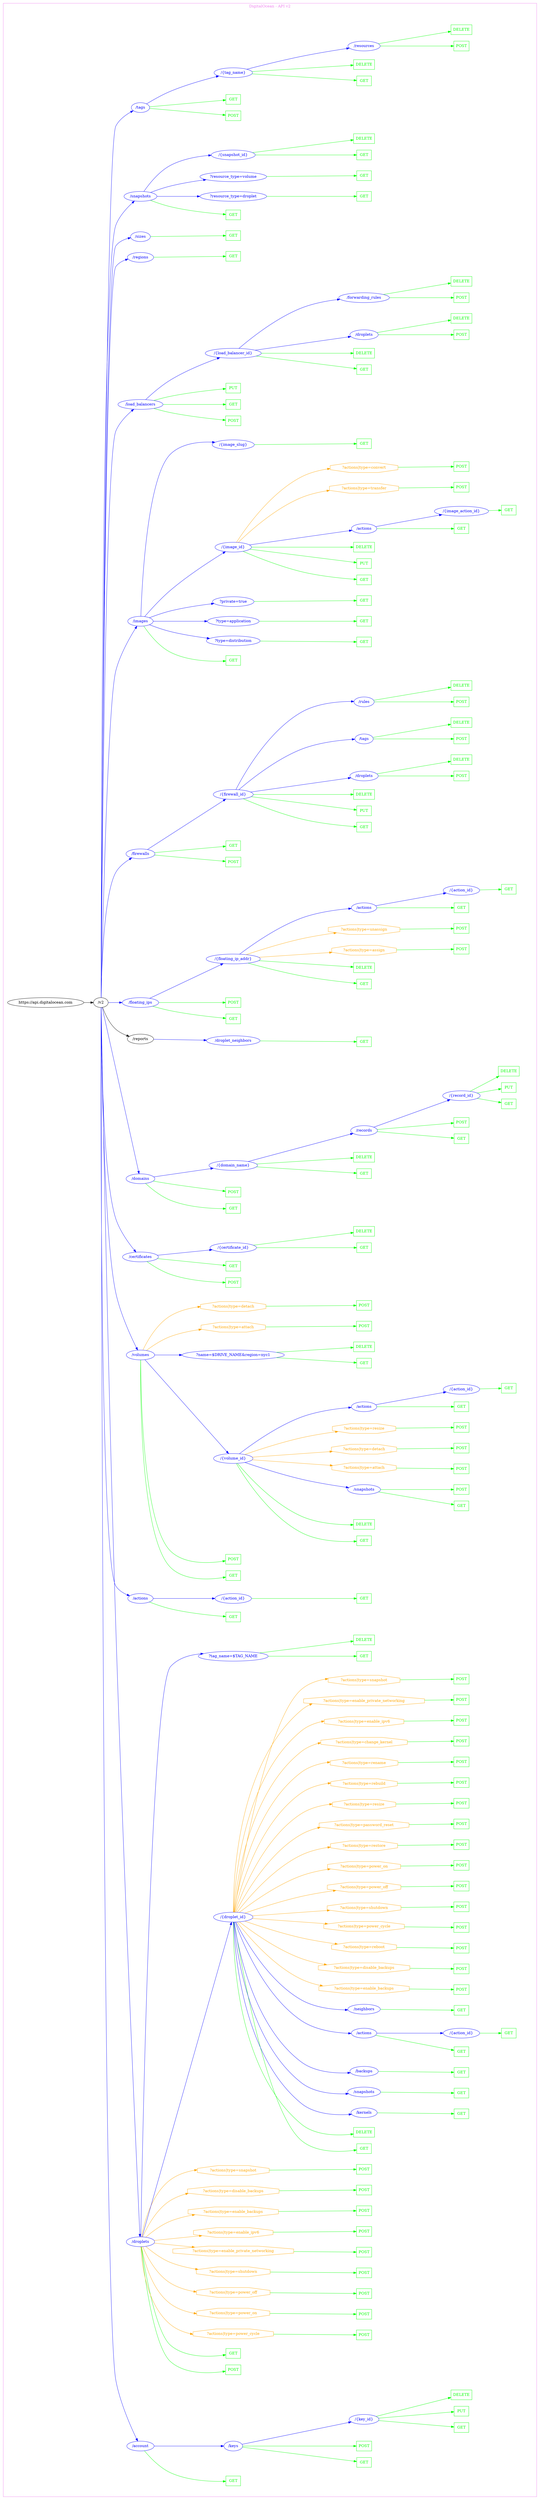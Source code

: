 digraph Cloud_Computing_REST_API {
rankdir="LR";
subgraph cluster_0 {
label="DigitalOcean - API v2"
color=violet
fontcolor=violet
subgraph cluster_1 {
label=""
color=white
fontcolor=white
node1 [label="https://api.digitalocean.com", shape="ellipse", color="black", fontcolor="black"]
node1 -> node2 [color="black", fontcolor="black"]
subgraph cluster_2 {
label=""
color=white
fontcolor=white
node2 [label="/v2", shape="ellipse", color="black", fontcolor="black"]
node2 -> node3 [color="blue", fontcolor="blue"]
subgraph cluster_3 {
label=""
color=white
fontcolor=white
node3 [label="/account", shape="ellipse", color="blue", fontcolor="blue"]
node3 -> node4 [color="green", fontcolor="green"]
subgraph cluster_4 {
label=""
color=white
fontcolor=white
node4 [label="GET", shape="box", color="green", fontcolor="green"]
}
node3 -> node5 [color="blue", fontcolor="blue"]
subgraph cluster_5 {
label=""
color=white
fontcolor=white
node5 [label="/keys", shape="ellipse", color="blue", fontcolor="blue"]
node5 -> node6 [color="green", fontcolor="green"]
subgraph cluster_6 {
label=""
color=white
fontcolor=white
node6 [label="GET", shape="box", color="green", fontcolor="green"]
}
node5 -> node7 [color="green", fontcolor="green"]
subgraph cluster_7 {
label=""
color=white
fontcolor=white
node7 [label="POST", shape="box", color="green", fontcolor="green"]
}
node5 -> node8 [color="blue", fontcolor="blue"]
subgraph cluster_8 {
label=""
color=white
fontcolor=white
node8 [label="/{key_id}", shape="ellipse", color="blue", fontcolor="blue"]
node8 -> node9 [color="green", fontcolor="green"]
subgraph cluster_9 {
label=""
color=white
fontcolor=white
node9 [label="GET", shape="box", color="green", fontcolor="green"]
}
node8 -> node10 [color="green", fontcolor="green"]
subgraph cluster_10 {
label=""
color=white
fontcolor=white
node10 [label="PUT", shape="box", color="green", fontcolor="green"]
}
node8 -> node11 [color="green", fontcolor="green"]
subgraph cluster_11 {
label=""
color=white
fontcolor=white
node11 [label="DELETE", shape="box", color="green", fontcolor="green"]
}
}
}
}
node2 -> node12 [color="blue", fontcolor="blue"]
subgraph cluster_12 {
label=""
color=white
fontcolor=white
node12 [label="/droplets", shape="ellipse", color="blue", fontcolor="blue"]
node12 -> node13 [color="green", fontcolor="green"]
subgraph cluster_13 {
label=""
color=white
fontcolor=white
node13 [label="POST", shape="box", color="green", fontcolor="green"]
}
node12 -> node14 [color="green", fontcolor="green"]
subgraph cluster_14 {
label=""
color=white
fontcolor=white
node14 [label="GET", shape="box", color="green", fontcolor="green"]
}
node12 -> node15 [color="orange", fontcolor="orange"]
subgraph cluster_15 {
label=""
color=white
fontcolor=white
node15 [label="?actions|type=power_cycle", shape="octagon", color="orange", fontcolor="orange"]
node15 -> node16 [color="green", fontcolor="green"]
subgraph cluster_16 {
label=""
color=white
fontcolor=white
node16 [label="POST", shape="box", color="green", fontcolor="green"]
}
}
node12 -> node17 [color="orange", fontcolor="orange"]
subgraph cluster_17 {
label=""
color=white
fontcolor=white
node17 [label="?actions|type=power_on", shape="octagon", color="orange", fontcolor="orange"]
node17 -> node18 [color="green", fontcolor="green"]
subgraph cluster_18 {
label=""
color=white
fontcolor=white
node18 [label="POST", shape="box", color="green", fontcolor="green"]
}
}
node12 -> node19 [color="orange", fontcolor="orange"]
subgraph cluster_19 {
label=""
color=white
fontcolor=white
node19 [label="?actions|type=power_off", shape="octagon", color="orange", fontcolor="orange"]
node19 -> node20 [color="green", fontcolor="green"]
subgraph cluster_20 {
label=""
color=white
fontcolor=white
node20 [label="POST", shape="box", color="green", fontcolor="green"]
}
}
node12 -> node21 [color="orange", fontcolor="orange"]
subgraph cluster_21 {
label=""
color=white
fontcolor=white
node21 [label="?actions|type=shutdown", shape="octagon", color="orange", fontcolor="orange"]
node21 -> node22 [color="green", fontcolor="green"]
subgraph cluster_22 {
label=""
color=white
fontcolor=white
node22 [label="POST", shape="box", color="green", fontcolor="green"]
}
}
node12 -> node23 [color="orange", fontcolor="orange"]
subgraph cluster_23 {
label=""
color=white
fontcolor=white
node23 [label="?actions|type=enable_private_networking", shape="octagon", color="orange", fontcolor="orange"]
node23 -> node24 [color="green", fontcolor="green"]
subgraph cluster_24 {
label=""
color=white
fontcolor=white
node24 [label="POST", shape="box", color="green", fontcolor="green"]
}
}
node12 -> node25 [color="orange", fontcolor="orange"]
subgraph cluster_25 {
label=""
color=white
fontcolor=white
node25 [label="?actions|type=enable_ipv6", shape="octagon", color="orange", fontcolor="orange"]
node25 -> node26 [color="green", fontcolor="green"]
subgraph cluster_26 {
label=""
color=white
fontcolor=white
node26 [label="POST", shape="box", color="green", fontcolor="green"]
}
}
node12 -> node27 [color="orange", fontcolor="orange"]
subgraph cluster_27 {
label=""
color=white
fontcolor=white
node27 [label="?actions|type=enable_backups", shape="octagon", color="orange", fontcolor="orange"]
node27 -> node28 [color="green", fontcolor="green"]
subgraph cluster_28 {
label=""
color=white
fontcolor=white
node28 [label="POST", shape="box", color="green", fontcolor="green"]
}
}
node12 -> node29 [color="orange", fontcolor="orange"]
subgraph cluster_29 {
label=""
color=white
fontcolor=white
node29 [label="?actions|type=disable_backups", shape="octagon", color="orange", fontcolor="orange"]
node29 -> node30 [color="green", fontcolor="green"]
subgraph cluster_30 {
label=""
color=white
fontcolor=white
node30 [label="POST", shape="box", color="green", fontcolor="green"]
}
}
node12 -> node31 [color="orange", fontcolor="orange"]
subgraph cluster_31 {
label=""
color=white
fontcolor=white
node31 [label="?actions|type=snapshot", shape="octagon", color="orange", fontcolor="orange"]
node31 -> node32 [color="green", fontcolor="green"]
subgraph cluster_32 {
label=""
color=white
fontcolor=white
node32 [label="POST", shape="box", color="green", fontcolor="green"]
}
}
node12 -> node33 [color="blue", fontcolor="blue"]
subgraph cluster_33 {
label=""
color=white
fontcolor=white
node33 [label="/{droplet_id}", shape="ellipse", color="blue", fontcolor="blue"]
node33 -> node34 [color="green", fontcolor="green"]
subgraph cluster_34 {
label=""
color=white
fontcolor=white
node34 [label="GET", shape="box", color="green", fontcolor="green"]
}
node33 -> node35 [color="green", fontcolor="green"]
subgraph cluster_35 {
label=""
color=white
fontcolor=white
node35 [label="DELETE", shape="box", color="green", fontcolor="green"]
}
node33 -> node36 [color="blue", fontcolor="blue"]
subgraph cluster_36 {
label=""
color=white
fontcolor=white
node36 [label="/kernels", shape="ellipse", color="blue", fontcolor="blue"]
node36 -> node37 [color="green", fontcolor="green"]
subgraph cluster_37 {
label=""
color=white
fontcolor=white
node37 [label="GET", shape="box", color="green", fontcolor="green"]
}
}
node33 -> node38 [color="blue", fontcolor="blue"]
subgraph cluster_38 {
label=""
color=white
fontcolor=white
node38 [label="/snapshots", shape="ellipse", color="blue", fontcolor="blue"]
node38 -> node39 [color="green", fontcolor="green"]
subgraph cluster_39 {
label=""
color=white
fontcolor=white
node39 [label="GET", shape="box", color="green", fontcolor="green"]
}
}
node33 -> node40 [color="blue", fontcolor="blue"]
subgraph cluster_40 {
label=""
color=white
fontcolor=white
node40 [label="/backups", shape="ellipse", color="blue", fontcolor="blue"]
node40 -> node41 [color="green", fontcolor="green"]
subgraph cluster_41 {
label=""
color=white
fontcolor=white
node41 [label="GET", shape="box", color="green", fontcolor="green"]
}
}
node33 -> node42 [color="blue", fontcolor="blue"]
subgraph cluster_42 {
label=""
color=white
fontcolor=white
node42 [label="/actions", shape="ellipse", color="blue", fontcolor="blue"]
node42 -> node43 [color="green", fontcolor="green"]
subgraph cluster_43 {
label=""
color=white
fontcolor=white
node43 [label="GET", shape="box", color="green", fontcolor="green"]
}
node42 -> node44 [color="blue", fontcolor="blue"]
subgraph cluster_44 {
label=""
color=white
fontcolor=white
node44 [label="/{action_id}", shape="ellipse", color="blue", fontcolor="blue"]
node44 -> node45 [color="green", fontcolor="green"]
subgraph cluster_45 {
label=""
color=white
fontcolor=white
node45 [label="GET", shape="box", color="green", fontcolor="green"]
}
}
}
node33 -> node46 [color="blue", fontcolor="blue"]
subgraph cluster_46 {
label=""
color=white
fontcolor=white
node46 [label="/neighbors", shape="ellipse", color="blue", fontcolor="blue"]
node46 -> node47 [color="green", fontcolor="green"]
subgraph cluster_47 {
label=""
color=white
fontcolor=white
node47 [label="GET", shape="box", color="green", fontcolor="green"]
}
}
node33 -> node48 [color="orange", fontcolor="orange"]
subgraph cluster_48 {
label=""
color=white
fontcolor=white
node48 [label="?actions|type=enable_backups", shape="octagon", color="orange", fontcolor="orange"]
node48 -> node49 [color="green", fontcolor="green"]
subgraph cluster_49 {
label=""
color=white
fontcolor=white
node49 [label="POST", shape="box", color="green", fontcolor="green"]
}
}
node33 -> node50 [color="orange", fontcolor="orange"]
subgraph cluster_50 {
label=""
color=white
fontcolor=white
node50 [label="?actions|type=disable_backups", shape="octagon", color="orange", fontcolor="orange"]
node50 -> node51 [color="green", fontcolor="green"]
subgraph cluster_51 {
label=""
color=white
fontcolor=white
node51 [label="POST", shape="box", color="green", fontcolor="green"]
}
}
node33 -> node52 [color="orange", fontcolor="orange"]
subgraph cluster_52 {
label=""
color=white
fontcolor=white
node52 [label="?actions|type=reboot", shape="octagon", color="orange", fontcolor="orange"]
node52 -> node53 [color="green", fontcolor="green"]
subgraph cluster_53 {
label=""
color=white
fontcolor=white
node53 [label="POST", shape="box", color="green", fontcolor="green"]
}
}
node33 -> node54 [color="orange", fontcolor="orange"]
subgraph cluster_54 {
label=""
color=white
fontcolor=white
node54 [label="?actions|type=power_cycle", shape="octagon", color="orange", fontcolor="orange"]
node54 -> node55 [color="green", fontcolor="green"]
subgraph cluster_55 {
label=""
color=white
fontcolor=white
node55 [label="POST", shape="box", color="green", fontcolor="green"]
}
}
node33 -> node56 [color="orange", fontcolor="orange"]
subgraph cluster_56 {
label=""
color=white
fontcolor=white
node56 [label="?actions|type=shutdown", shape="octagon", color="orange", fontcolor="orange"]
node56 -> node57 [color="green", fontcolor="green"]
subgraph cluster_57 {
label=""
color=white
fontcolor=white
node57 [label="POST", shape="box", color="green", fontcolor="green"]
}
}
node33 -> node58 [color="orange", fontcolor="orange"]
subgraph cluster_58 {
label=""
color=white
fontcolor=white
node58 [label="?actions|type=power_off", shape="octagon", color="orange", fontcolor="orange"]
node58 -> node59 [color="green", fontcolor="green"]
subgraph cluster_59 {
label=""
color=white
fontcolor=white
node59 [label="POST", shape="box", color="green", fontcolor="green"]
}
}
node33 -> node60 [color="orange", fontcolor="orange"]
subgraph cluster_60 {
label=""
color=white
fontcolor=white
node60 [label="?actions|type=power_on", shape="octagon", color="orange", fontcolor="orange"]
node60 -> node61 [color="green", fontcolor="green"]
subgraph cluster_61 {
label=""
color=white
fontcolor=white
node61 [label="POST", shape="box", color="green", fontcolor="green"]
}
}
node33 -> node62 [color="orange", fontcolor="orange"]
subgraph cluster_62 {
label=""
color=white
fontcolor=white
node62 [label="?actions|type=restore", shape="octagon", color="orange", fontcolor="orange"]
node62 -> node63 [color="green", fontcolor="green"]
subgraph cluster_63 {
label=""
color=white
fontcolor=white
node63 [label="POST", shape="box", color="green", fontcolor="green"]
}
}
node33 -> node64 [color="orange", fontcolor="orange"]
subgraph cluster_64 {
label=""
color=white
fontcolor=white
node64 [label="?actions|type=password_reset", shape="octagon", color="orange", fontcolor="orange"]
node64 -> node65 [color="green", fontcolor="green"]
subgraph cluster_65 {
label=""
color=white
fontcolor=white
node65 [label="POST", shape="box", color="green", fontcolor="green"]
}
}
node33 -> node66 [color="orange", fontcolor="orange"]
subgraph cluster_66 {
label=""
color=white
fontcolor=white
node66 [label="?actions|type=resize", shape="octagon", color="orange", fontcolor="orange"]
node66 -> node67 [color="green", fontcolor="green"]
subgraph cluster_67 {
label=""
color=white
fontcolor=white
node67 [label="POST", shape="box", color="green", fontcolor="green"]
}
}
node33 -> node68 [color="orange", fontcolor="orange"]
subgraph cluster_68 {
label=""
color=white
fontcolor=white
node68 [label="?actions|type=rebuild", shape="octagon", color="orange", fontcolor="orange"]
node68 -> node69 [color="green", fontcolor="green"]
subgraph cluster_69 {
label=""
color=white
fontcolor=white
node69 [label="POST", shape="box", color="green", fontcolor="green"]
}
}
node33 -> node70 [color="orange", fontcolor="orange"]
subgraph cluster_70 {
label=""
color=white
fontcolor=white
node70 [label="?actions|type=rename", shape="octagon", color="orange", fontcolor="orange"]
node70 -> node71 [color="green", fontcolor="green"]
subgraph cluster_71 {
label=""
color=white
fontcolor=white
node71 [label="POST", shape="box", color="green", fontcolor="green"]
}
}
node33 -> node72 [color="orange", fontcolor="orange"]
subgraph cluster_72 {
label=""
color=white
fontcolor=white
node72 [label="?actions|type=change_kernel", shape="octagon", color="orange", fontcolor="orange"]
node72 -> node73 [color="green", fontcolor="green"]
subgraph cluster_73 {
label=""
color=white
fontcolor=white
node73 [label="POST", shape="box", color="green", fontcolor="green"]
}
}
node33 -> node74 [color="orange", fontcolor="orange"]
subgraph cluster_74 {
label=""
color=white
fontcolor=white
node74 [label="?actions|type=enable_ipv6", shape="octagon", color="orange", fontcolor="orange"]
node74 -> node75 [color="green", fontcolor="green"]
subgraph cluster_75 {
label=""
color=white
fontcolor=white
node75 [label="POST", shape="box", color="green", fontcolor="green"]
}
}
node33 -> node76 [color="orange", fontcolor="orange"]
subgraph cluster_76 {
label=""
color=white
fontcolor=white
node76 [label="?actions|type=enable_private_networking", shape="octagon", color="orange", fontcolor="orange"]
node76 -> node77 [color="green", fontcolor="green"]
subgraph cluster_77 {
label=""
color=white
fontcolor=white
node77 [label="POST", shape="box", color="green", fontcolor="green"]
}
}
node33 -> node78 [color="orange", fontcolor="orange"]
subgraph cluster_78 {
label=""
color=white
fontcolor=white
node78 [label="?actions|type=snapshot", shape="octagon", color="orange", fontcolor="orange"]
node78 -> node79 [color="green", fontcolor="green"]
subgraph cluster_79 {
label=""
color=white
fontcolor=white
node79 [label="POST", shape="box", color="green", fontcolor="green"]
}
}
}
node12 -> node80 [color="blue", fontcolor="blue"]
subgraph cluster_80 {
label=""
color=white
fontcolor=white
node80 [label="?tag_name=$TAG_NAME", shape="ellipse", color="blue", fontcolor="blue"]
node80 -> node81 [color="green", fontcolor="green"]
subgraph cluster_81 {
label=""
color=white
fontcolor=white
node81 [label="GET", shape="box", color="green", fontcolor="green"]
}
node80 -> node82 [color="green", fontcolor="green"]
subgraph cluster_82 {
label=""
color=white
fontcolor=white
node82 [label="DELETE", shape="box", color="green", fontcolor="green"]
}
}
}
node2 -> node83 [color="blue", fontcolor="blue"]
subgraph cluster_83 {
label=""
color=white
fontcolor=white
node83 [label="/actions", shape="ellipse", color="blue", fontcolor="blue"]
node83 -> node84 [color="green", fontcolor="green"]
subgraph cluster_84 {
label=""
color=white
fontcolor=white
node84 [label="GET", shape="box", color="green", fontcolor="green"]
}
node83 -> node85 [color="blue", fontcolor="blue"]
subgraph cluster_85 {
label=""
color=white
fontcolor=white
node85 [label="/{action_id}", shape="ellipse", color="blue", fontcolor="blue"]
node85 -> node86 [color="green", fontcolor="green"]
subgraph cluster_86 {
label=""
color=white
fontcolor=white
node86 [label="GET", shape="box", color="green", fontcolor="green"]
}
}
}
node2 -> node87 [color="blue", fontcolor="blue"]
subgraph cluster_87 {
label=""
color=white
fontcolor=white
node87 [label="/volumes", shape="ellipse", color="blue", fontcolor="blue"]
node87 -> node88 [color="green", fontcolor="green"]
subgraph cluster_88 {
label=""
color=white
fontcolor=white
node88 [label="GET", shape="box", color="green", fontcolor="green"]
}
node87 -> node89 [color="green", fontcolor="green"]
subgraph cluster_89 {
label=""
color=white
fontcolor=white
node89 [label="POST", shape="box", color="green", fontcolor="green"]
}
node87 -> node90 [color="blue", fontcolor="blue"]
subgraph cluster_90 {
label=""
color=white
fontcolor=white
node90 [label="/{volume_id}", shape="ellipse", color="blue", fontcolor="blue"]
node90 -> node91 [color="green", fontcolor="green"]
subgraph cluster_91 {
label=""
color=white
fontcolor=white
node91 [label="GET", shape="box", color="green", fontcolor="green"]
}
node90 -> node92 [color="green", fontcolor="green"]
subgraph cluster_92 {
label=""
color=white
fontcolor=white
node92 [label="DELETE", shape="box", color="green", fontcolor="green"]
}
node90 -> node93 [color="blue", fontcolor="blue"]
subgraph cluster_93 {
label=""
color=white
fontcolor=white
node93 [label="/snapshots", shape="ellipse", color="blue", fontcolor="blue"]
node93 -> node94 [color="green", fontcolor="green"]
subgraph cluster_94 {
label=""
color=white
fontcolor=white
node94 [label="GET", shape="box", color="green", fontcolor="green"]
}
node93 -> node95 [color="green", fontcolor="green"]
subgraph cluster_95 {
label=""
color=white
fontcolor=white
node95 [label="POST", shape="box", color="green", fontcolor="green"]
}
}
node90 -> node96 [color="orange", fontcolor="orange"]
subgraph cluster_96 {
label=""
color=white
fontcolor=white
node96 [label="?actions|type=attach", shape="octagon", color="orange", fontcolor="orange"]
node96 -> node97 [color="green", fontcolor="green"]
subgraph cluster_97 {
label=""
color=white
fontcolor=white
node97 [label="POST", shape="box", color="green", fontcolor="green"]
}
}
node90 -> node98 [color="orange", fontcolor="orange"]
subgraph cluster_98 {
label=""
color=white
fontcolor=white
node98 [label="?actions|type=detach", shape="octagon", color="orange", fontcolor="orange"]
node98 -> node99 [color="green", fontcolor="green"]
subgraph cluster_99 {
label=""
color=white
fontcolor=white
node99 [label="POST", shape="box", color="green", fontcolor="green"]
}
}
node90 -> node100 [color="orange", fontcolor="orange"]
subgraph cluster_100 {
label=""
color=white
fontcolor=white
node100 [label="?actions|type=resize", shape="octagon", color="orange", fontcolor="orange"]
node100 -> node101 [color="green", fontcolor="green"]
subgraph cluster_101 {
label=""
color=white
fontcolor=white
node101 [label="POST", shape="box", color="green", fontcolor="green"]
}
}
node90 -> node102 [color="blue", fontcolor="blue"]
subgraph cluster_102 {
label=""
color=white
fontcolor=white
node102 [label="/actions", shape="ellipse", color="blue", fontcolor="blue"]
node102 -> node103 [color="green", fontcolor="green"]
subgraph cluster_103 {
label=""
color=white
fontcolor=white
node103 [label="GET", shape="box", color="green", fontcolor="green"]
}
node102 -> node104 [color="blue", fontcolor="blue"]
subgraph cluster_104 {
label=""
color=white
fontcolor=white
node104 [label="/{action_id}", shape="ellipse", color="blue", fontcolor="blue"]
node104 -> node105 [color="green", fontcolor="green"]
subgraph cluster_105 {
label=""
color=white
fontcolor=white
node105 [label="GET", shape="box", color="green", fontcolor="green"]
}
}
}
}
node87 -> node106 [color="blue", fontcolor="blue"]
subgraph cluster_106 {
label=""
color=white
fontcolor=white
node106 [label="?name=$DRIVE_NAME&region=nyc1", shape="ellipse", color="blue", fontcolor="blue"]
node106 -> node107 [color="green", fontcolor="green"]
subgraph cluster_107 {
label=""
color=white
fontcolor=white
node107 [label="GET", shape="box", color="green", fontcolor="green"]
}
node106 -> node108 [color="green", fontcolor="green"]
subgraph cluster_108 {
label=""
color=white
fontcolor=white
node108 [label="DELETE", shape="box", color="green", fontcolor="green"]
}
}
node87 -> node109 [color="orange", fontcolor="orange"]
subgraph cluster_109 {
label=""
color=white
fontcolor=white
node109 [label="?actions|type=attach", shape="octagon", color="orange", fontcolor="orange"]
node109 -> node110 [color="green", fontcolor="green"]
subgraph cluster_110 {
label=""
color=white
fontcolor=white
node110 [label="POST", shape="box", color="green", fontcolor="green"]
}
}
node87 -> node111 [color="orange", fontcolor="orange"]
subgraph cluster_111 {
label=""
color=white
fontcolor=white
node111 [label="?actions|type=detach", shape="octagon", color="orange", fontcolor="orange"]
node111 -> node112 [color="green", fontcolor="green"]
subgraph cluster_112 {
label=""
color=white
fontcolor=white
node112 [label="POST", shape="box", color="green", fontcolor="green"]
}
}
}
node2 -> node113 [color="blue", fontcolor="blue"]
subgraph cluster_113 {
label=""
color=white
fontcolor=white
node113 [label="/certificates", shape="ellipse", color="blue", fontcolor="blue"]
node113 -> node114 [color="green", fontcolor="green"]
subgraph cluster_114 {
label=""
color=white
fontcolor=white
node114 [label="POST", shape="box", color="green", fontcolor="green"]
}
node113 -> node115 [color="green", fontcolor="green"]
subgraph cluster_115 {
label=""
color=white
fontcolor=white
node115 [label="GET", shape="box", color="green", fontcolor="green"]
}
node113 -> node116 [color="blue", fontcolor="blue"]
subgraph cluster_116 {
label=""
color=white
fontcolor=white
node116 [label="/{certificate_id}", shape="ellipse", color="blue", fontcolor="blue"]
node116 -> node117 [color="green", fontcolor="green"]
subgraph cluster_117 {
label=""
color=white
fontcolor=white
node117 [label="GET", shape="box", color="green", fontcolor="green"]
}
node116 -> node118 [color="green", fontcolor="green"]
subgraph cluster_118 {
label=""
color=white
fontcolor=white
node118 [label="DELETE", shape="box", color="green", fontcolor="green"]
}
}
}
node2 -> node119 [color="blue", fontcolor="blue"]
subgraph cluster_119 {
label=""
color=white
fontcolor=white
node119 [label="/domains", shape="ellipse", color="blue", fontcolor="blue"]
node119 -> node120 [color="green", fontcolor="green"]
subgraph cluster_120 {
label=""
color=white
fontcolor=white
node120 [label="GET", shape="box", color="green", fontcolor="green"]
}
node119 -> node121 [color="green", fontcolor="green"]
subgraph cluster_121 {
label=""
color=white
fontcolor=white
node121 [label="POST", shape="box", color="green", fontcolor="green"]
}
node119 -> node122 [color="blue", fontcolor="blue"]
subgraph cluster_122 {
label=""
color=white
fontcolor=white
node122 [label="/{domain_name}", shape="ellipse", color="blue", fontcolor="blue"]
node122 -> node123 [color="green", fontcolor="green"]
subgraph cluster_123 {
label=""
color=white
fontcolor=white
node123 [label="GET", shape="box", color="green", fontcolor="green"]
}
node122 -> node124 [color="green", fontcolor="green"]
subgraph cluster_124 {
label=""
color=white
fontcolor=white
node124 [label="DELETE", shape="box", color="green", fontcolor="green"]
}
node122 -> node125 [color="blue", fontcolor="blue"]
subgraph cluster_125 {
label=""
color=white
fontcolor=white
node125 [label="/records", shape="ellipse", color="blue", fontcolor="blue"]
node125 -> node126 [color="green", fontcolor="green"]
subgraph cluster_126 {
label=""
color=white
fontcolor=white
node126 [label="GET", shape="box", color="green", fontcolor="green"]
}
node125 -> node127 [color="green", fontcolor="green"]
subgraph cluster_127 {
label=""
color=white
fontcolor=white
node127 [label="POST", shape="box", color="green", fontcolor="green"]
}
node125 -> node128 [color="blue", fontcolor="blue"]
subgraph cluster_128 {
label=""
color=white
fontcolor=white
node128 [label="/{record_id}", shape="ellipse", color="blue", fontcolor="blue"]
node128 -> node129 [color="green", fontcolor="green"]
subgraph cluster_129 {
label=""
color=white
fontcolor=white
node129 [label="GET", shape="box", color="green", fontcolor="green"]
}
node128 -> node130 [color="green", fontcolor="green"]
subgraph cluster_130 {
label=""
color=white
fontcolor=white
node130 [label="PUT", shape="box", color="green", fontcolor="green"]
}
node128 -> node131 [color="green", fontcolor="green"]
subgraph cluster_131 {
label=""
color=white
fontcolor=white
node131 [label="DELETE", shape="box", color="green", fontcolor="green"]
}
}
}
}
}
node2 -> node132 [color="black", fontcolor="black"]
subgraph cluster_132 {
label=""
color=white
fontcolor=white
node132 [label="/reports", shape="ellipse", color="black", fontcolor="black"]
node132 -> node133 [color="blue", fontcolor="blue"]
subgraph cluster_133 {
label=""
color=white
fontcolor=white
node133 [label="/droplet_neighbors", shape="ellipse", color="blue", fontcolor="blue"]
node133 -> node134 [color="green", fontcolor="green"]
subgraph cluster_134 {
label=""
color=white
fontcolor=white
node134 [label="GET", shape="box", color="green", fontcolor="green"]
}
}
}
node2 -> node135 [color="blue", fontcolor="blue"]
subgraph cluster_135 {
label=""
color=white
fontcolor=white
node135 [label="/floating_ips", shape="ellipse", color="blue", fontcolor="blue"]
node135 -> node136 [color="green", fontcolor="green"]
subgraph cluster_136 {
label=""
color=white
fontcolor=white
node136 [label="GET", shape="box", color="green", fontcolor="green"]
}
node135 -> node137 [color="green", fontcolor="green"]
subgraph cluster_137 {
label=""
color=white
fontcolor=white
node137 [label="POST", shape="box", color="green", fontcolor="green"]
}
node135 -> node138 [color="blue", fontcolor="blue"]
subgraph cluster_138 {
label=""
color=white
fontcolor=white
node138 [label="/{floating_ip_addr}", shape="ellipse", color="blue", fontcolor="blue"]
node138 -> node139 [color="green", fontcolor="green"]
subgraph cluster_139 {
label=""
color=white
fontcolor=white
node139 [label="GET", shape="box", color="green", fontcolor="green"]
}
node138 -> node140 [color="green", fontcolor="green"]
subgraph cluster_140 {
label=""
color=white
fontcolor=white
node140 [label="DELETE", shape="box", color="green", fontcolor="green"]
}
node138 -> node141 [color="orange", fontcolor="orange"]
subgraph cluster_141 {
label=""
color=white
fontcolor=white
node141 [label="?actions|type=assign", shape="octagon", color="orange", fontcolor="orange"]
node141 -> node142 [color="green", fontcolor="green"]
subgraph cluster_142 {
label=""
color=white
fontcolor=white
node142 [label="POST", shape="box", color="green", fontcolor="green"]
}
}
node138 -> node143 [color="orange", fontcolor="orange"]
subgraph cluster_143 {
label=""
color=white
fontcolor=white
node143 [label="?actions|type=unassign", shape="octagon", color="orange", fontcolor="orange"]
node143 -> node144 [color="green", fontcolor="green"]
subgraph cluster_144 {
label=""
color=white
fontcolor=white
node144 [label="POST", shape="box", color="green", fontcolor="green"]
}
}
node138 -> node145 [color="blue", fontcolor="blue"]
subgraph cluster_145 {
label=""
color=white
fontcolor=white
node145 [label="/actions", shape="ellipse", color="blue", fontcolor="blue"]
node145 -> node146 [color="green", fontcolor="green"]
subgraph cluster_146 {
label=""
color=white
fontcolor=white
node146 [label="GET", shape="box", color="green", fontcolor="green"]
}
node145 -> node147 [color="blue", fontcolor="blue"]
subgraph cluster_147 {
label=""
color=white
fontcolor=white
node147 [label="/{action_id}", shape="ellipse", color="blue", fontcolor="blue"]
node147 -> node148 [color="green", fontcolor="green"]
subgraph cluster_148 {
label=""
color=white
fontcolor=white
node148 [label="GET", shape="box", color="green", fontcolor="green"]
}
}
}
}
}
node2 -> node149 [color="blue", fontcolor="blue"]
subgraph cluster_149 {
label=""
color=white
fontcolor=white
node149 [label="/firewalls", shape="ellipse", color="blue", fontcolor="blue"]
node149 -> node150 [color="green", fontcolor="green"]
subgraph cluster_150 {
label=""
color=white
fontcolor=white
node150 [label="POST", shape="box", color="green", fontcolor="green"]
}
node149 -> node151 [color="green", fontcolor="green"]
subgraph cluster_151 {
label=""
color=white
fontcolor=white
node151 [label="GET", shape="box", color="green", fontcolor="green"]
}
node149 -> node152 [color="blue", fontcolor="blue"]
subgraph cluster_152 {
label=""
color=white
fontcolor=white
node152 [label="/{firewall_id}", shape="ellipse", color="blue", fontcolor="blue"]
node152 -> node153 [color="green", fontcolor="green"]
subgraph cluster_153 {
label=""
color=white
fontcolor=white
node153 [label="GET", shape="box", color="green", fontcolor="green"]
}
node152 -> node154 [color="green", fontcolor="green"]
subgraph cluster_154 {
label=""
color=white
fontcolor=white
node154 [label="PUT", shape="box", color="green", fontcolor="green"]
}
node152 -> node155 [color="green", fontcolor="green"]
subgraph cluster_155 {
label=""
color=white
fontcolor=white
node155 [label="DELETE", shape="box", color="green", fontcolor="green"]
}
node152 -> node156 [color="blue", fontcolor="blue"]
subgraph cluster_156 {
label=""
color=white
fontcolor=white
node156 [label="/droplets", shape="ellipse", color="blue", fontcolor="blue"]
node156 -> node157 [color="green", fontcolor="green"]
subgraph cluster_157 {
label=""
color=white
fontcolor=white
node157 [label="POST", shape="box", color="green", fontcolor="green"]
}
node156 -> node158 [color="green", fontcolor="green"]
subgraph cluster_158 {
label=""
color=white
fontcolor=white
node158 [label="DELETE", shape="box", color="green", fontcolor="green"]
}
}
node152 -> node159 [color="blue", fontcolor="blue"]
subgraph cluster_159 {
label=""
color=white
fontcolor=white
node159 [label="/tags", shape="ellipse", color="blue", fontcolor="blue"]
node159 -> node160 [color="green", fontcolor="green"]
subgraph cluster_160 {
label=""
color=white
fontcolor=white
node160 [label="POST", shape="box", color="green", fontcolor="green"]
}
node159 -> node161 [color="green", fontcolor="green"]
subgraph cluster_161 {
label=""
color=white
fontcolor=white
node161 [label="DELETE", shape="box", color="green", fontcolor="green"]
}
}
node152 -> node162 [color="blue", fontcolor="blue"]
subgraph cluster_162 {
label=""
color=white
fontcolor=white
node162 [label="/rules", shape="ellipse", color="blue", fontcolor="blue"]
node162 -> node163 [color="green", fontcolor="green"]
subgraph cluster_163 {
label=""
color=white
fontcolor=white
node163 [label="POST", shape="box", color="green", fontcolor="green"]
}
node162 -> node164 [color="green", fontcolor="green"]
subgraph cluster_164 {
label=""
color=white
fontcolor=white
node164 [label="DELETE", shape="box", color="green", fontcolor="green"]
}
}
}
}
node2 -> node165 [color="blue", fontcolor="blue"]
subgraph cluster_165 {
label=""
color=white
fontcolor=white
node165 [label="/images", shape="ellipse", color="blue", fontcolor="blue"]
node165 -> node166 [color="green", fontcolor="green"]
subgraph cluster_166 {
label=""
color=white
fontcolor=white
node166 [label="GET", shape="box", color="green", fontcolor="green"]
}
node165 -> node167 [color="blue", fontcolor="blue"]
subgraph cluster_167 {
label=""
color=white
fontcolor=white
node167 [label="?type=distribution", shape="ellipse", color="blue", fontcolor="blue"]
node167 -> node168 [color="green", fontcolor="green"]
subgraph cluster_168 {
label=""
color=white
fontcolor=white
node168 [label="GET", shape="box", color="green", fontcolor="green"]
}
}
node165 -> node169 [color="blue", fontcolor="blue"]
subgraph cluster_169 {
label=""
color=white
fontcolor=white
node169 [label="?type=application", shape="ellipse", color="blue", fontcolor="blue"]
node169 -> node170 [color="green", fontcolor="green"]
subgraph cluster_170 {
label=""
color=white
fontcolor=white
node170 [label="GET", shape="box", color="green", fontcolor="green"]
}
}
node165 -> node171 [color="blue", fontcolor="blue"]
subgraph cluster_171 {
label=""
color=white
fontcolor=white
node171 [label="?private=true", shape="ellipse", color="blue", fontcolor="blue"]
node171 -> node172 [color="green", fontcolor="green"]
subgraph cluster_172 {
label=""
color=white
fontcolor=white
node172 [label="GET", shape="box", color="green", fontcolor="green"]
}
}
node165 -> node173 [color="blue", fontcolor="blue"]
subgraph cluster_173 {
label=""
color=white
fontcolor=white
node173 [label="/{image_id}", shape="ellipse", color="blue", fontcolor="blue"]
node173 -> node174 [color="green", fontcolor="green"]
subgraph cluster_174 {
label=""
color=white
fontcolor=white
node174 [label="GET", shape="box", color="green", fontcolor="green"]
}
node173 -> node175 [color="green", fontcolor="green"]
subgraph cluster_175 {
label=""
color=white
fontcolor=white
node175 [label="PUT", shape="box", color="green", fontcolor="green"]
}
node173 -> node176 [color="green", fontcolor="green"]
subgraph cluster_176 {
label=""
color=white
fontcolor=white
node176 [label="DELETE", shape="box", color="green", fontcolor="green"]
}
node173 -> node177 [color="blue", fontcolor="blue"]
subgraph cluster_177 {
label=""
color=white
fontcolor=white
node177 [label="/actions", shape="ellipse", color="blue", fontcolor="blue"]
node177 -> node178 [color="green", fontcolor="green"]
subgraph cluster_178 {
label=""
color=white
fontcolor=white
node178 [label="GET", shape="box", color="green", fontcolor="green"]
}
node177 -> node179 [color="blue", fontcolor="blue"]
subgraph cluster_179 {
label=""
color=white
fontcolor=white
node179 [label="/{image_action_id}", shape="ellipse", color="blue", fontcolor="blue"]
node179 -> node180 [color="green", fontcolor="green"]
subgraph cluster_180 {
label=""
color=white
fontcolor=white
node180 [label="GET", shape="box", color="green", fontcolor="green"]
}
}
}
node173 -> node181 [color="orange", fontcolor="orange"]
subgraph cluster_181 {
label=""
color=white
fontcolor=white
node181 [label="?actions|type=transfer", shape="octagon", color="orange", fontcolor="orange"]
node181 -> node182 [color="green", fontcolor="green"]
subgraph cluster_182 {
label=""
color=white
fontcolor=white
node182 [label="POST", shape="box", color="green", fontcolor="green"]
}
}
node173 -> node183 [color="orange", fontcolor="orange"]
subgraph cluster_183 {
label=""
color=white
fontcolor=white
node183 [label="?actions|type=convert", shape="octagon", color="orange", fontcolor="orange"]
node183 -> node184 [color="green", fontcolor="green"]
subgraph cluster_184 {
label=""
color=white
fontcolor=white
node184 [label="POST", shape="box", color="green", fontcolor="green"]
}
}
}
node165 -> node185 [color="blue", fontcolor="blue"]
subgraph cluster_185 {
label=""
color=white
fontcolor=white
node185 [label="/{image_slug}", shape="ellipse", color="blue", fontcolor="blue"]
node185 -> node186 [color="green", fontcolor="green"]
subgraph cluster_186 {
label=""
color=white
fontcolor=white
node186 [label="GET", shape="box", color="green", fontcolor="green"]
}
}
}
node2 -> node187 [color="blue", fontcolor="blue"]
subgraph cluster_187 {
label=""
color=white
fontcolor=white
node187 [label="/load_balancers", shape="ellipse", color="blue", fontcolor="blue"]
node187 -> node188 [color="green", fontcolor="green"]
subgraph cluster_188 {
label=""
color=white
fontcolor=white
node188 [label="POST", shape="box", color="green", fontcolor="green"]
}
node187 -> node189 [color="green", fontcolor="green"]
subgraph cluster_189 {
label=""
color=white
fontcolor=white
node189 [label="GET", shape="box", color="green", fontcolor="green"]
}
node187 -> node190 [color="green", fontcolor="green"]
subgraph cluster_190 {
label=""
color=white
fontcolor=white
node190 [label="PUT", shape="box", color="green", fontcolor="green"]
}
node187 -> node191 [color="blue", fontcolor="blue"]
subgraph cluster_191 {
label=""
color=white
fontcolor=white
node191 [label="/{load_balancer_id}", shape="ellipse", color="blue", fontcolor="blue"]
node191 -> node192 [color="green", fontcolor="green"]
subgraph cluster_192 {
label=""
color=white
fontcolor=white
node192 [label="GET", shape="box", color="green", fontcolor="green"]
}
node191 -> node193 [color="green", fontcolor="green"]
subgraph cluster_193 {
label=""
color=white
fontcolor=white
node193 [label="DELETE", shape="box", color="green", fontcolor="green"]
}
node191 -> node194 [color="blue", fontcolor="blue"]
subgraph cluster_194 {
label=""
color=white
fontcolor=white
node194 [label="/droplets", shape="ellipse", color="blue", fontcolor="blue"]
node194 -> node195 [color="green", fontcolor="green"]
subgraph cluster_195 {
label=""
color=white
fontcolor=white
node195 [label="POST", shape="box", color="green", fontcolor="green"]
}
node194 -> node196 [color="green", fontcolor="green"]
subgraph cluster_196 {
label=""
color=white
fontcolor=white
node196 [label="DELETE", shape="box", color="green", fontcolor="green"]
}
}
node191 -> node197 [color="blue", fontcolor="blue"]
subgraph cluster_197 {
label=""
color=white
fontcolor=white
node197 [label="/forwarding_rules", shape="ellipse", color="blue", fontcolor="blue"]
node197 -> node198 [color="green", fontcolor="green"]
subgraph cluster_198 {
label=""
color=white
fontcolor=white
node198 [label="POST", shape="box", color="green", fontcolor="green"]
}
node197 -> node199 [color="green", fontcolor="green"]
subgraph cluster_199 {
label=""
color=white
fontcolor=white
node199 [label="DELETE", shape="box", color="green", fontcolor="green"]
}
}
}
}
node2 -> node200 [color="blue", fontcolor="blue"]
subgraph cluster_200 {
label=""
color=white
fontcolor=white
node200 [label="/regions", shape="ellipse", color="blue", fontcolor="blue"]
node200 -> node201 [color="green", fontcolor="green"]
subgraph cluster_201 {
label=""
color=white
fontcolor=white
node201 [label="GET", shape="box", color="green", fontcolor="green"]
}
}
node2 -> node202 [color="blue", fontcolor="blue"]
subgraph cluster_202 {
label=""
color=white
fontcolor=white
node202 [label="/sizes", shape="ellipse", color="blue", fontcolor="blue"]
node202 -> node203 [color="green", fontcolor="green"]
subgraph cluster_203 {
label=""
color=white
fontcolor=white
node203 [label="GET", shape="box", color="green", fontcolor="green"]
}
}
node2 -> node204 [color="blue", fontcolor="blue"]
subgraph cluster_204 {
label=""
color=white
fontcolor=white
node204 [label="/snapshots", shape="ellipse", color="blue", fontcolor="blue"]
node204 -> node205 [color="green", fontcolor="green"]
subgraph cluster_205 {
label=""
color=white
fontcolor=white
node205 [label="GET", shape="box", color="green", fontcolor="green"]
}
node204 -> node206 [color="blue", fontcolor="blue"]
subgraph cluster_206 {
label=""
color=white
fontcolor=white
node206 [label="?resource_type=droplet", shape="ellipse", color="blue", fontcolor="blue"]
node206 -> node207 [color="green", fontcolor="green"]
subgraph cluster_207 {
label=""
color=white
fontcolor=white
node207 [label="GET", shape="box", color="green", fontcolor="green"]
}
}
node204 -> node208 [color="blue", fontcolor="blue"]
subgraph cluster_208 {
label=""
color=white
fontcolor=white
node208 [label="?resource_type=volume", shape="ellipse", color="blue", fontcolor="blue"]
node208 -> node209 [color="green", fontcolor="green"]
subgraph cluster_209 {
label=""
color=white
fontcolor=white
node209 [label="GET", shape="box", color="green", fontcolor="green"]
}
}
node204 -> node210 [color="blue", fontcolor="blue"]
subgraph cluster_210 {
label=""
color=white
fontcolor=white
node210 [label="/{snapshot_id}", shape="ellipse", color="blue", fontcolor="blue"]
node210 -> node211 [color="green", fontcolor="green"]
subgraph cluster_211 {
label=""
color=white
fontcolor=white
node211 [label="GET", shape="box", color="green", fontcolor="green"]
}
node210 -> node212 [color="green", fontcolor="green"]
subgraph cluster_212 {
label=""
color=white
fontcolor=white
node212 [label="DELETE", shape="box", color="green", fontcolor="green"]
}
}
}
node2 -> node213 [color="blue", fontcolor="blue"]
subgraph cluster_213 {
label=""
color=white
fontcolor=white
node213 [label="/tags", shape="ellipse", color="blue", fontcolor="blue"]
node213 -> node214 [color="green", fontcolor="green"]
subgraph cluster_214 {
label=""
color=white
fontcolor=white
node214 [label="POST", shape="box", color="green", fontcolor="green"]
}
node213 -> node215 [color="green", fontcolor="green"]
subgraph cluster_215 {
label=""
color=white
fontcolor=white
node215 [label="GET", shape="box", color="green", fontcolor="green"]
}
node213 -> node216 [color="blue", fontcolor="blue"]
subgraph cluster_216 {
label=""
color=white
fontcolor=white
node216 [label="/{tag_name}", shape="ellipse", color="blue", fontcolor="blue"]
node216 -> node217 [color="green", fontcolor="green"]
subgraph cluster_217 {
label=""
color=white
fontcolor=white
node217 [label="GET", shape="box", color="green", fontcolor="green"]
}
node216 -> node218 [color="green", fontcolor="green"]
subgraph cluster_218 {
label=""
color=white
fontcolor=white
node218 [label="DELETE", shape="box", color="green", fontcolor="green"]
}
node216 -> node219 [color="blue", fontcolor="blue"]
subgraph cluster_219 {
label=""
color=white
fontcolor=white
node219 [label="/resources", shape="ellipse", color="blue", fontcolor="blue"]
node219 -> node220 [color="green", fontcolor="green"]
subgraph cluster_220 {
label=""
color=white
fontcolor=white
node220 [label="POST", shape="box", color="green", fontcolor="green"]
}
node219 -> node221 [color="green", fontcolor="green"]
subgraph cluster_221 {
label=""
color=white
fontcolor=white
node221 [label="DELETE", shape="box", color="green", fontcolor="green"]
}
}
}
}
}
}
}
}
